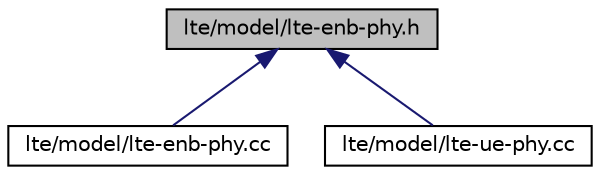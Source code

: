 digraph "lte/model/lte-enb-phy.h"
{
  edge [fontname="Helvetica",fontsize="10",labelfontname="Helvetica",labelfontsize="10"];
  node [fontname="Helvetica",fontsize="10",shape=record];
  Node1 [label="lte/model/lte-enb-phy.h",height=0.2,width=0.4,color="black", fillcolor="grey75", style="filled", fontcolor="black"];
  Node1 -> Node2 [dir="back",color="midnightblue",fontsize="10",style="solid"];
  Node2 [label="lte/model/lte-enb-phy.cc",height=0.2,width=0.4,color="black", fillcolor="white", style="filled",URL="$dd/d88/lte-enb-phy_8cc.html"];
  Node1 -> Node3 [dir="back",color="midnightblue",fontsize="10",style="solid"];
  Node3 [label="lte/model/lte-ue-phy.cc",height=0.2,width=0.4,color="black", fillcolor="white", style="filled",URL="$d1/de5/lte-ue-phy_8cc.html"];
}
